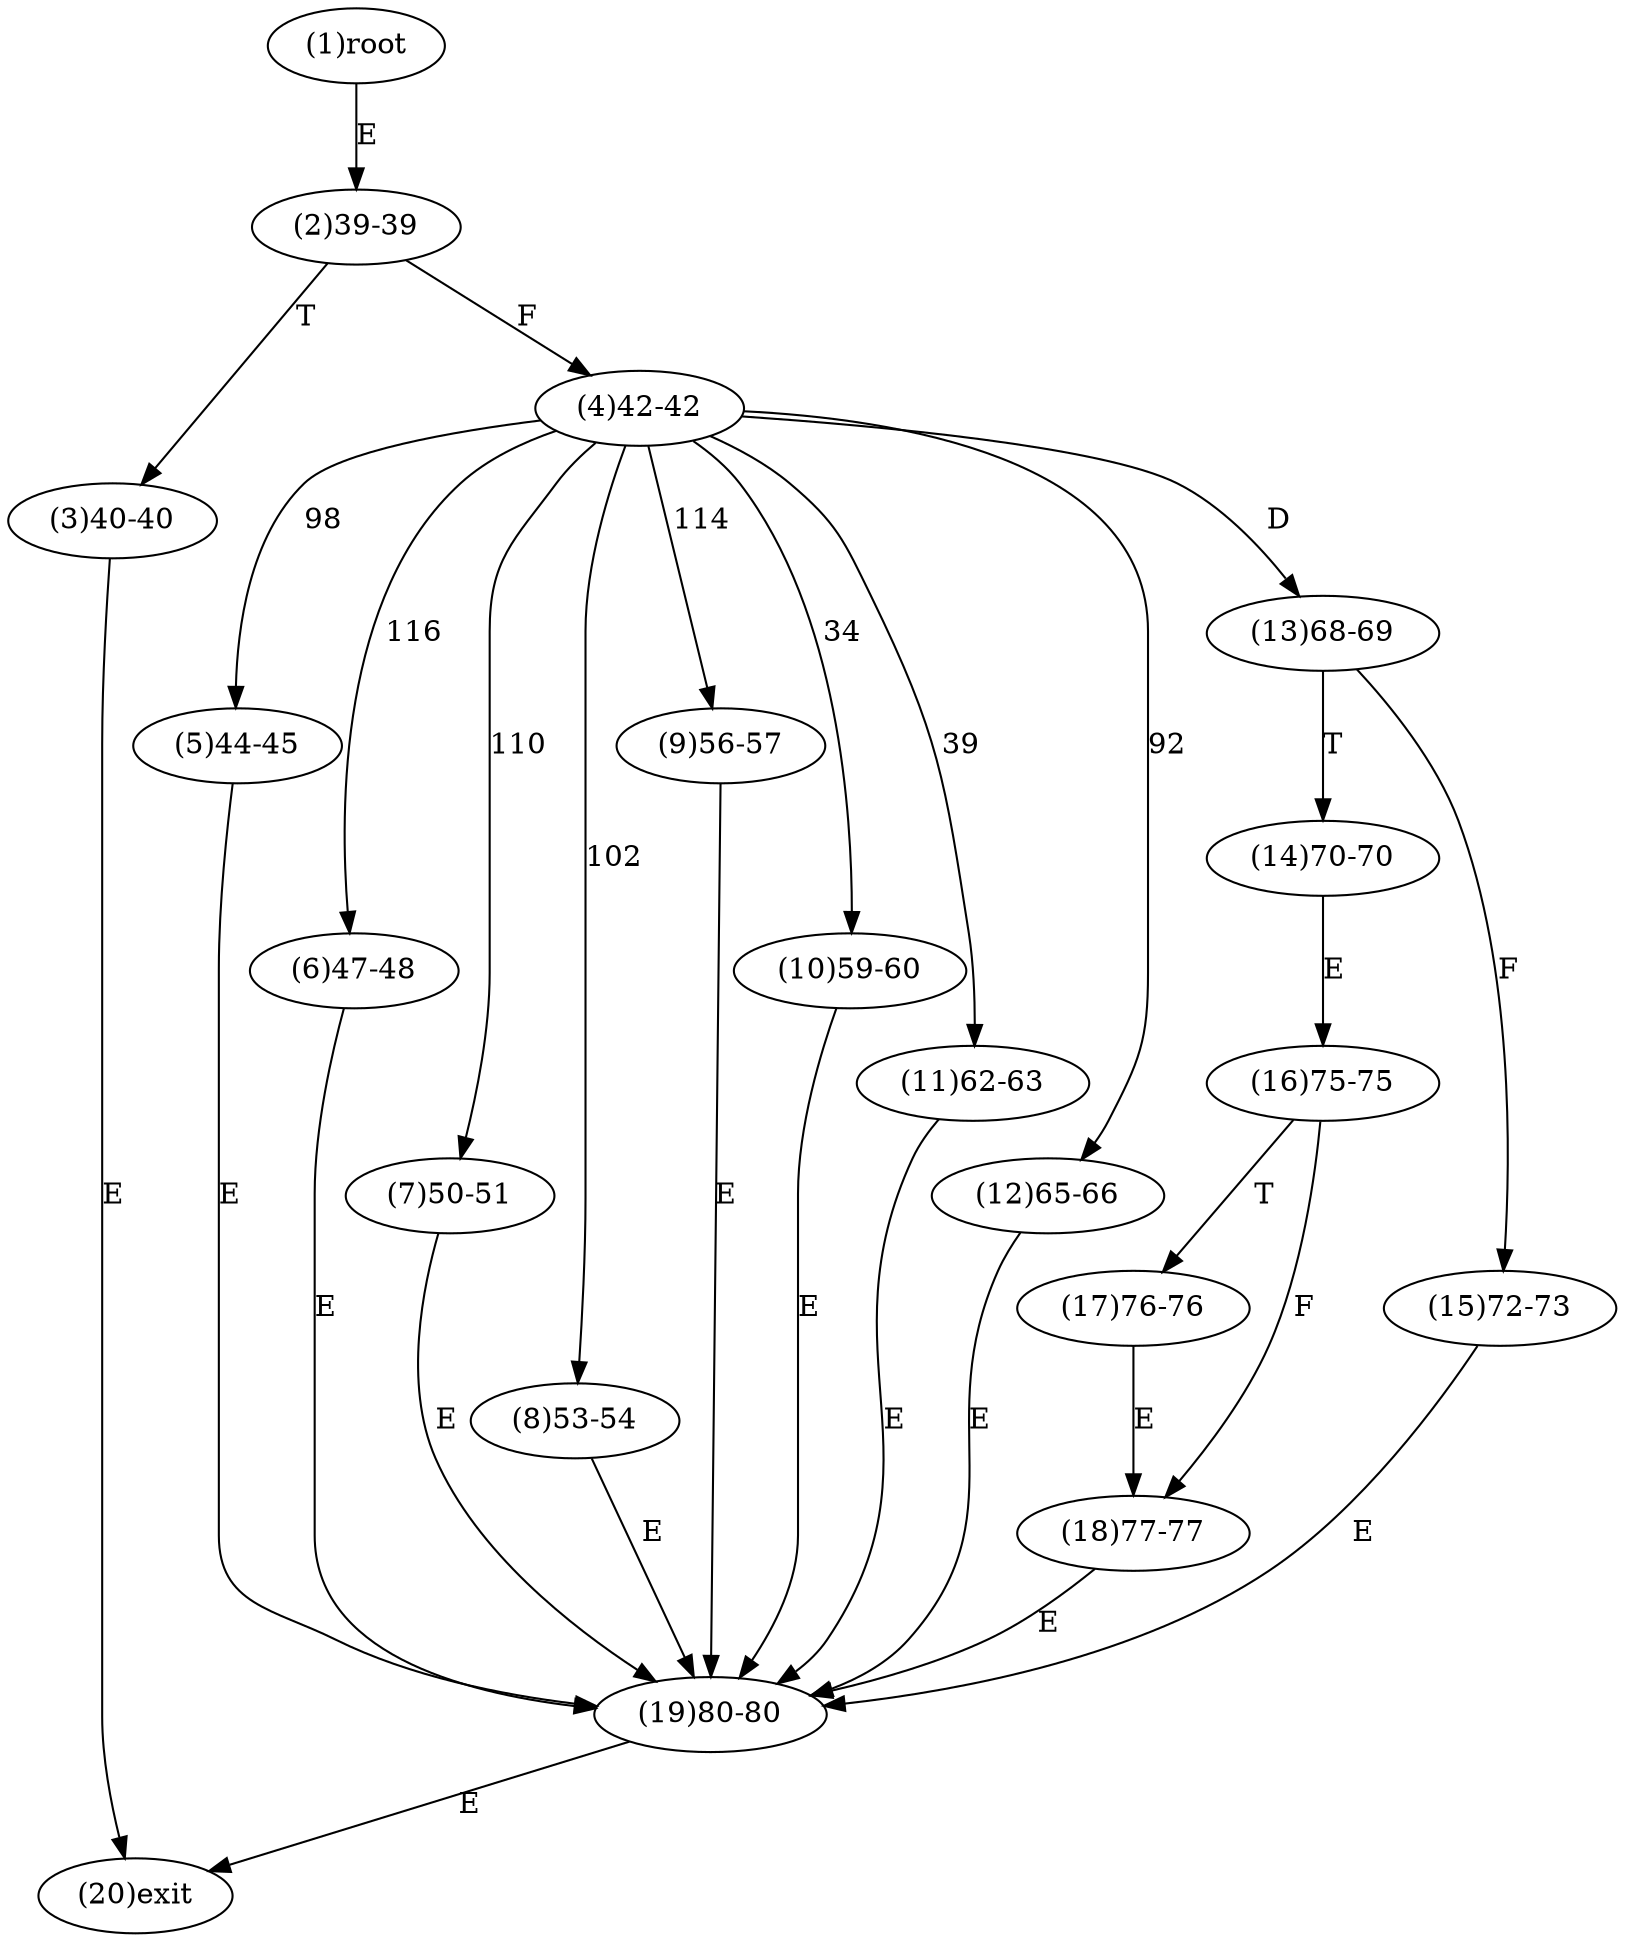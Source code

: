 digraph "" { 
1[ label="(1)root"];
2[ label="(2)39-39"];
3[ label="(3)40-40"];
4[ label="(4)42-42"];
5[ label="(5)44-45"];
6[ label="(6)47-48"];
7[ label="(7)50-51"];
8[ label="(8)53-54"];
9[ label="(9)56-57"];
10[ label="(10)59-60"];
11[ label="(11)62-63"];
12[ label="(12)65-66"];
13[ label="(13)68-69"];
14[ label="(14)70-70"];
15[ label="(15)72-73"];
17[ label="(17)76-76"];
16[ label="(16)75-75"];
19[ label="(19)80-80"];
18[ label="(18)77-77"];
20[ label="(20)exit"];
1->2[ label="E"];
2->4[ label="F"];
2->3[ label="T"];
3->20[ label="E"];
4->10[ label="34"];
4->11[ label="39"];
4->12[ label="92"];
4->5[ label="98"];
4->8[ label="102"];
4->7[ label="110"];
4->9[ label="114"];
4->6[ label="116"];
4->13[ label="D"];
5->19[ label="E"];
6->19[ label="E"];
7->19[ label="E"];
8->19[ label="E"];
9->19[ label="E"];
10->19[ label="E"];
11->19[ label="E"];
12->19[ label="E"];
13->15[ label="F"];
13->14[ label="T"];
14->16[ label="E"];
15->19[ label="E"];
16->18[ label="F"];
16->17[ label="T"];
17->18[ label="E"];
18->19[ label="E"];
19->20[ label="E"];
}